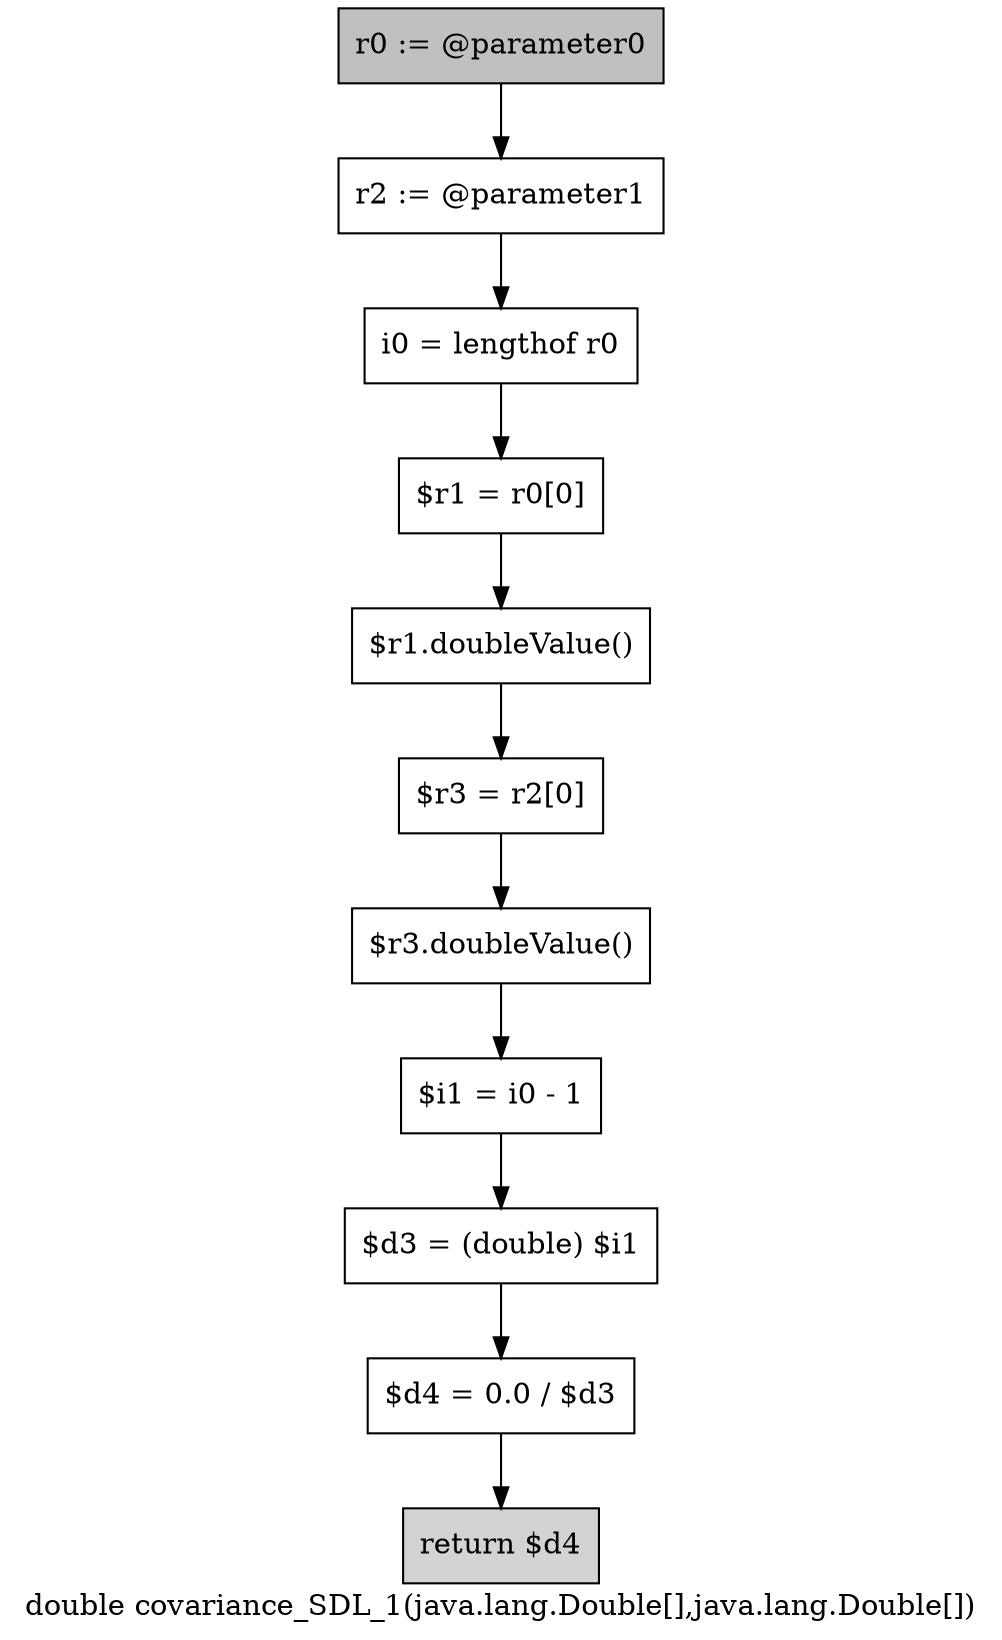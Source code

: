 digraph "double covariance_SDL_1(java.lang.Double[],java.lang.Double[])" {
    label="double covariance_SDL_1(java.lang.Double[],java.lang.Double[])";
    node [shape=box];
    "0" [style=filled,fillcolor=gray,label="r0 := @parameter0",];
    "1" [label="r2 := @parameter1",];
    "0"->"1";
    "2" [label="i0 = lengthof r0",];
    "1"->"2";
    "3" [label="$r1 = r0[0]",];
    "2"->"3";
    "4" [label="$r1.doubleValue()",];
    "3"->"4";
    "5" [label="$r3 = r2[0]",];
    "4"->"5";
    "6" [label="$r3.doubleValue()",];
    "5"->"6";
    "7" [label="$i1 = i0 - 1",];
    "6"->"7";
    "8" [label="$d3 = (double) $i1",];
    "7"->"8";
    "9" [label="$d4 = 0.0 / $d3",];
    "8"->"9";
    "10" [style=filled,fillcolor=lightgray,label="return $d4",];
    "9"->"10";
}
